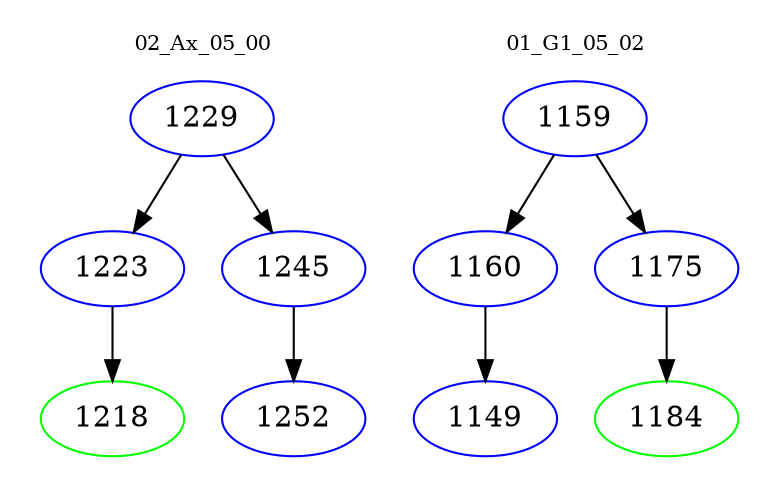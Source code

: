 digraph{
subgraph cluster_0 {
color = white
label = "02_Ax_05_00";
fontsize=10;
T0_1229 [label="1229", color="blue"]
T0_1229 -> T0_1223 [color="black"]
T0_1223 [label="1223", color="blue"]
T0_1223 -> T0_1218 [color="black"]
T0_1218 [label="1218", color="green"]
T0_1229 -> T0_1245 [color="black"]
T0_1245 [label="1245", color="blue"]
T0_1245 -> T0_1252 [color="black"]
T0_1252 [label="1252", color="blue"]
}
subgraph cluster_1 {
color = white
label = "01_G1_05_02";
fontsize=10;
T1_1159 [label="1159", color="blue"]
T1_1159 -> T1_1160 [color="black"]
T1_1160 [label="1160", color="blue"]
T1_1160 -> T1_1149 [color="black"]
T1_1149 [label="1149", color="blue"]
T1_1159 -> T1_1175 [color="black"]
T1_1175 [label="1175", color="blue"]
T1_1175 -> T1_1184 [color="black"]
T1_1184 [label="1184", color="green"]
}
}

